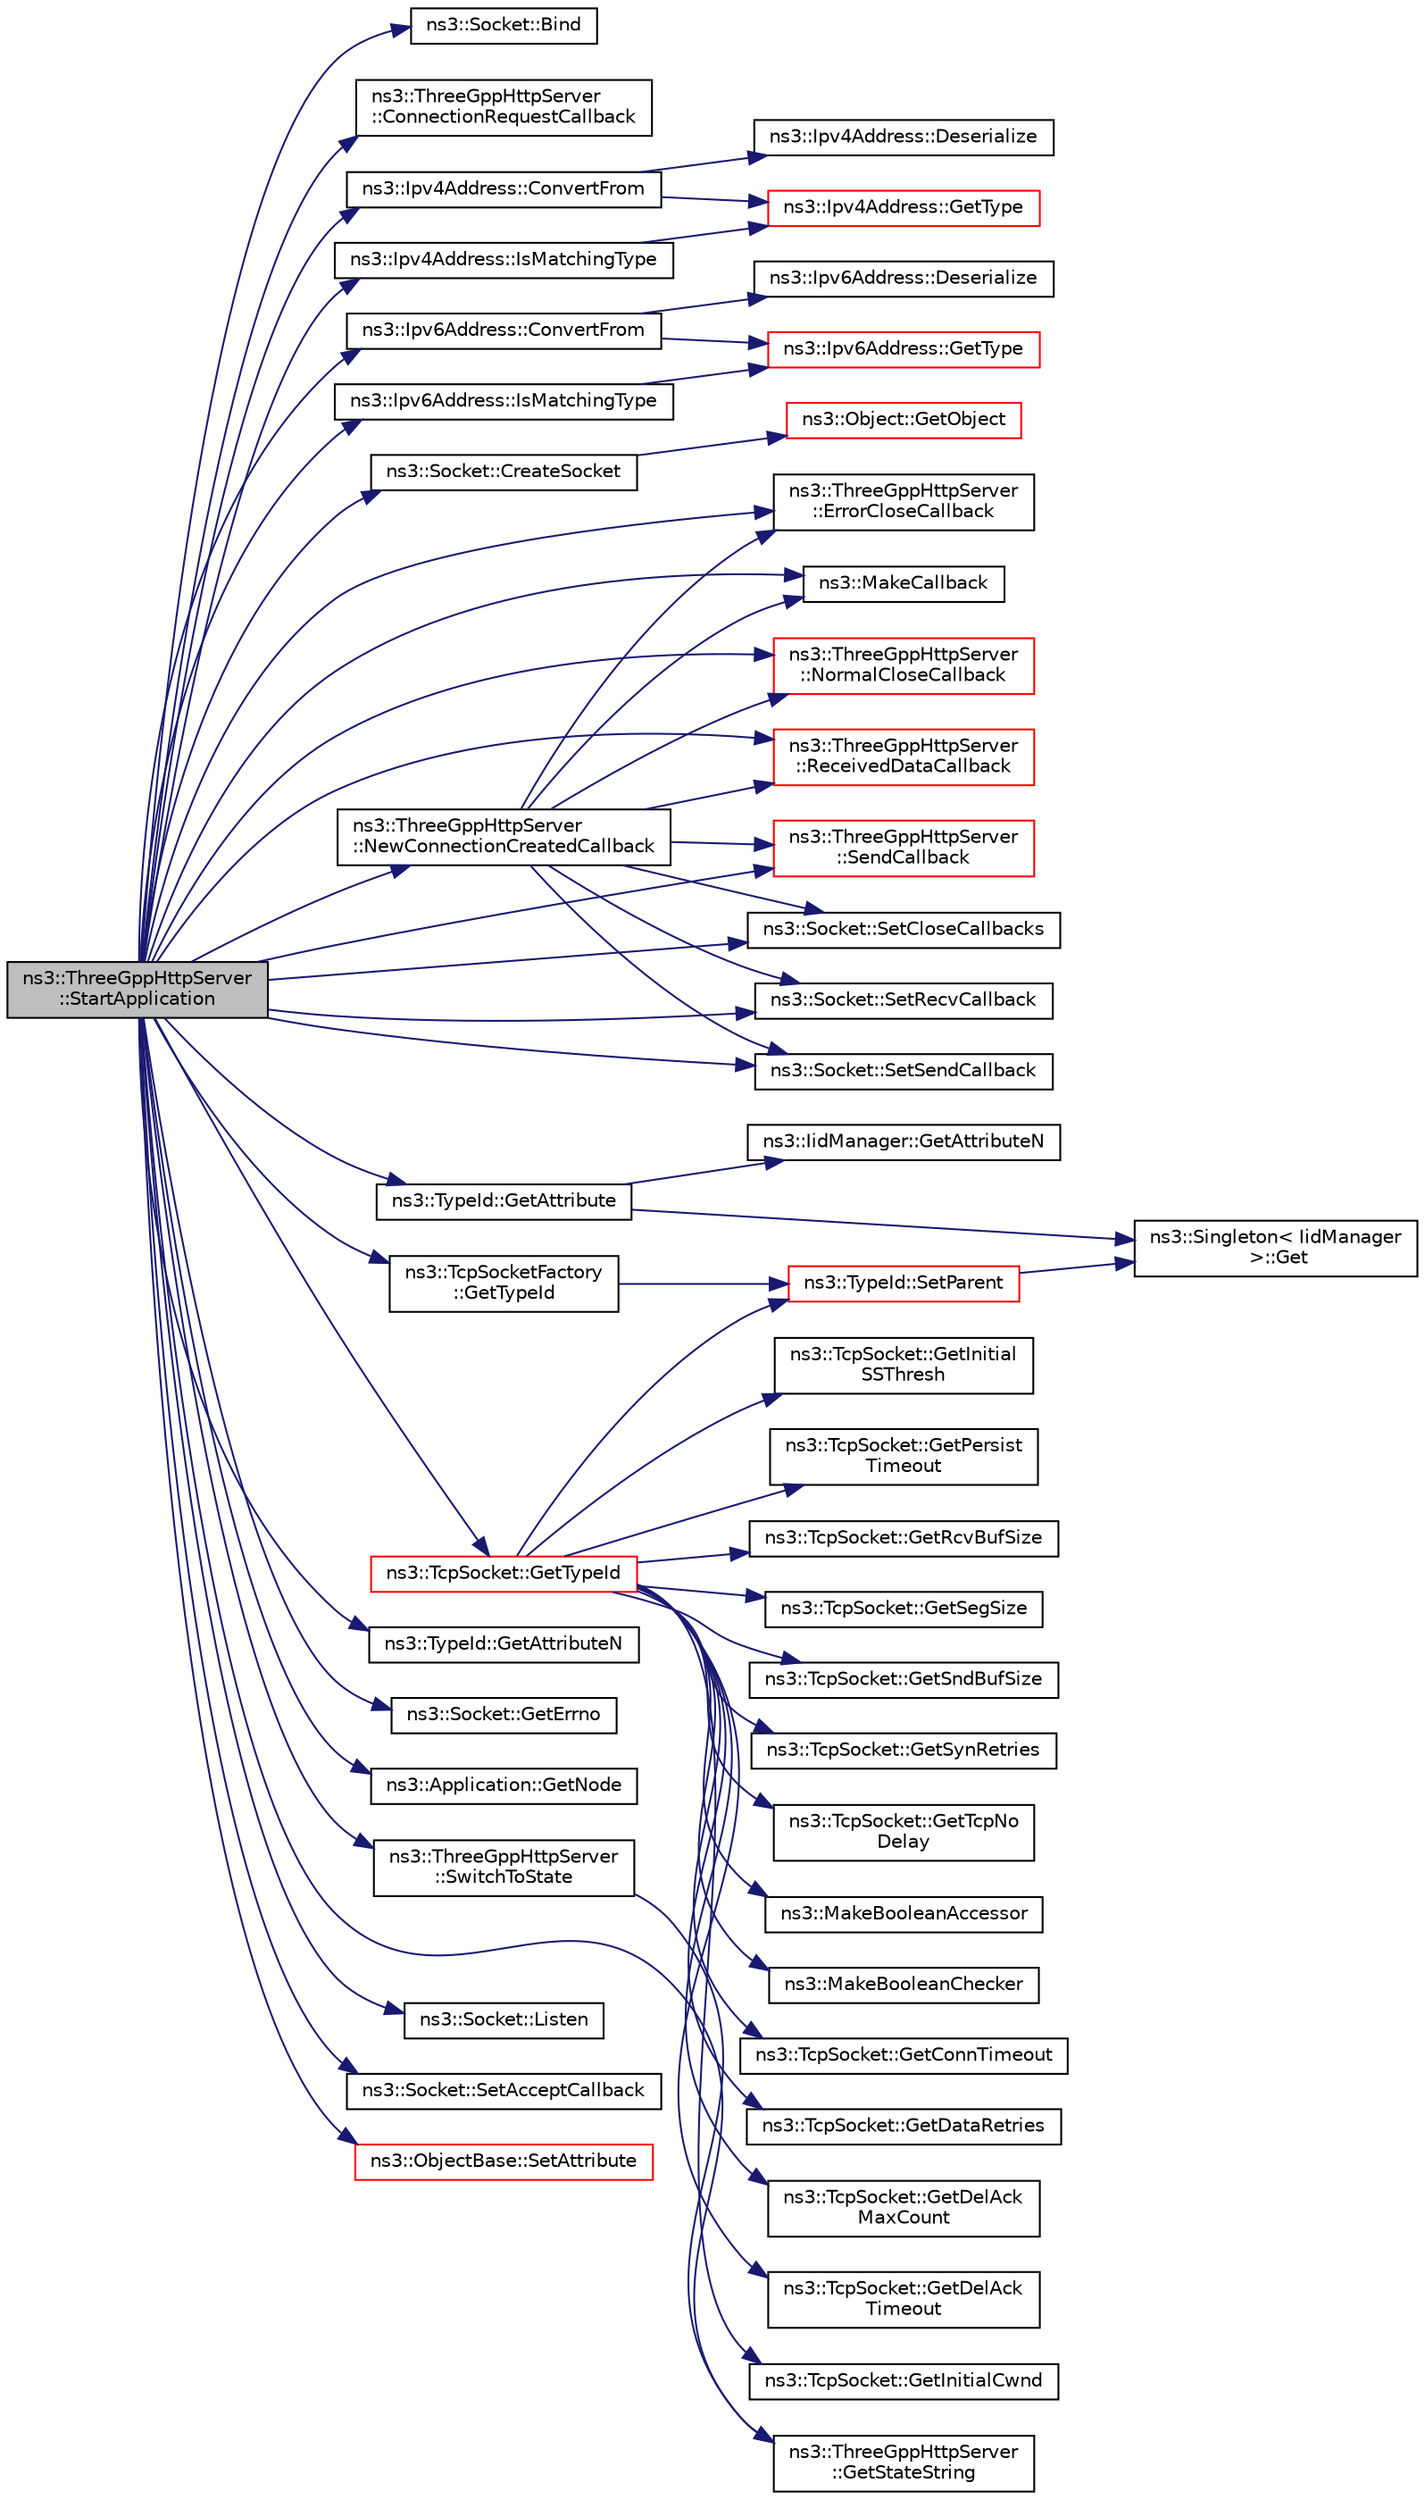 digraph "ns3::ThreeGppHttpServer::StartApplication"
{
 // LATEX_PDF_SIZE
  edge [fontname="Helvetica",fontsize="10",labelfontname="Helvetica",labelfontsize="10"];
  node [fontname="Helvetica",fontsize="10",shape=record];
  rankdir="LR";
  Node1 [label="ns3::ThreeGppHttpServer\l::StartApplication",height=0.2,width=0.4,color="black", fillcolor="grey75", style="filled", fontcolor="black",tooltip="Application specific startup code."];
  Node1 -> Node2 [color="midnightblue",fontsize="10",style="solid",fontname="Helvetica"];
  Node2 [label="ns3::Socket::Bind",height=0.2,width=0.4,color="black", fillcolor="white", style="filled",URL="$classns3_1_1_socket.html#ada93439a43de2028b5a8fc6621dad482",tooltip="Allocate a local endpoint for this socket."];
  Node1 -> Node3 [color="midnightblue",fontsize="10",style="solid",fontname="Helvetica"];
  Node3 [label="ns3::ThreeGppHttpServer\l::ConnectionRequestCallback",height=0.2,width=0.4,color="black", fillcolor="white", style="filled",URL="$classns3_1_1_three_gpp_http_server.html#a6731f25f09b74460f10b1798595943f0",tooltip="Invoked when m_initialSocket receives a connection request."];
  Node1 -> Node4 [color="midnightblue",fontsize="10",style="solid",fontname="Helvetica"];
  Node4 [label="ns3::Ipv4Address::ConvertFrom",height=0.2,width=0.4,color="black", fillcolor="white", style="filled",URL="$classns3_1_1_ipv4_address.html#a5fd4a8f0f7bb75e35dad3d401ef4cbc1",tooltip=" "];
  Node4 -> Node5 [color="midnightblue",fontsize="10",style="solid",fontname="Helvetica"];
  Node5 [label="ns3::Ipv4Address::Deserialize",height=0.2,width=0.4,color="black", fillcolor="white", style="filled",URL="$classns3_1_1_ipv4_address.html#ac6e205258d95465ce51c148e51590760",tooltip=" "];
  Node4 -> Node6 [color="midnightblue",fontsize="10",style="solid",fontname="Helvetica"];
  Node6 [label="ns3::Ipv4Address::GetType",height=0.2,width=0.4,color="red", fillcolor="white", style="filled",URL="$classns3_1_1_ipv4_address.html#a2553c778aff2c45c06f03d520cf2a102",tooltip="Get the underlying address type (automatically assigned)."];
  Node1 -> Node8 [color="midnightblue",fontsize="10",style="solid",fontname="Helvetica"];
  Node8 [label="ns3::Ipv6Address::ConvertFrom",height=0.2,width=0.4,color="black", fillcolor="white", style="filled",URL="$classns3_1_1_ipv6_address.html#ac00bc221a0b226b2090d05468aec4b79",tooltip="Convert the Address object into an Ipv6Address ones."];
  Node8 -> Node9 [color="midnightblue",fontsize="10",style="solid",fontname="Helvetica"];
  Node9 [label="ns3::Ipv6Address::Deserialize",height=0.2,width=0.4,color="black", fillcolor="white", style="filled",URL="$classns3_1_1_ipv6_address.html#a5c6a183643ab8f7371bd490ac22c4ffc",tooltip="Deserialize this address."];
  Node8 -> Node10 [color="midnightblue",fontsize="10",style="solid",fontname="Helvetica"];
  Node10 [label="ns3::Ipv6Address::GetType",height=0.2,width=0.4,color="red", fillcolor="white", style="filled",URL="$classns3_1_1_ipv6_address.html#ae6c0f721d13686cbeabe6f377d48b2f9",tooltip="Return the Type of address."];
  Node1 -> Node11 [color="midnightblue",fontsize="10",style="solid",fontname="Helvetica"];
  Node11 [label="ns3::Socket::CreateSocket",height=0.2,width=0.4,color="black", fillcolor="white", style="filled",URL="$classns3_1_1_socket.html#ad448a62bb50ad3dbac59c879a885a8d2",tooltip="This method wraps the creation of sockets that is performed on a given node by a SocketFactory specif..."];
  Node11 -> Node12 [color="midnightblue",fontsize="10",style="solid",fontname="Helvetica"];
  Node12 [label="ns3::Object::GetObject",height=0.2,width=0.4,color="red", fillcolor="white", style="filled",URL="$classns3_1_1_object.html#ad21f5401ff705cd29c37f931ea3afc18",tooltip="Get a pointer to the requested aggregated Object."];
  Node1 -> Node28 [color="midnightblue",fontsize="10",style="solid",fontname="Helvetica"];
  Node28 [label="ns3::ThreeGppHttpServer\l::ErrorCloseCallback",height=0.2,width=0.4,color="black", fillcolor="white", style="filled",URL="$classns3_1_1_three_gpp_http_server.html#a7afaf1382945c820ffda699d607f5052",tooltip="Invoked when a connection with a web client is terminated."];
  Node1 -> Node29 [color="midnightblue",fontsize="10",style="solid",fontname="Helvetica"];
  Node29 [label="ns3::TypeId::GetAttribute",height=0.2,width=0.4,color="black", fillcolor="white", style="filled",URL="$classns3_1_1_type_id.html#a796434fa73c5e54a9a86f24144d13738",tooltip="Get Attribute information by index."];
  Node29 -> Node19 [color="midnightblue",fontsize="10",style="solid",fontname="Helvetica"];
  Node19 [label="ns3::Singleton\< IidManager\l \>::Get",height=0.2,width=0.4,color="black", fillcolor="white", style="filled",URL="$classns3_1_1_singleton.html#a80a2cd3c25a27ea72add7a9f7a141ffa",tooltip="Get a pointer to the singleton instance."];
  Node29 -> Node30 [color="midnightblue",fontsize="10",style="solid",fontname="Helvetica"];
  Node30 [label="ns3::IidManager::GetAttributeN",height=0.2,width=0.4,color="black", fillcolor="white", style="filled",URL="$classns3_1_1_iid_manager.html#a5420e8cc959a9a111eb6f1519583b49b",tooltip="Get the number of attributes."];
  Node1 -> Node31 [color="midnightblue",fontsize="10",style="solid",fontname="Helvetica"];
  Node31 [label="ns3::TypeId::GetAttributeN",height=0.2,width=0.4,color="black", fillcolor="white", style="filled",URL="$classns3_1_1_type_id.html#a1245644561332f12386451406295a8d8",tooltip="Get the number of attributes."];
  Node1 -> Node32 [color="midnightblue",fontsize="10",style="solid",fontname="Helvetica"];
  Node32 [label="ns3::Socket::GetErrno",height=0.2,width=0.4,color="black", fillcolor="white", style="filled",URL="$classns3_1_1_socket.html#ae489616249d946f3c0dc831c05d0d711",tooltip="Get last error number."];
  Node1 -> Node33 [color="midnightblue",fontsize="10",style="solid",fontname="Helvetica"];
  Node33 [label="ns3::Application::GetNode",height=0.2,width=0.4,color="black", fillcolor="white", style="filled",URL="$classns3_1_1_application.html#ae87f816b1c745a1ce9d9a966c5bdb72f",tooltip=" "];
  Node1 -> Node34 [color="midnightblue",fontsize="10",style="solid",fontname="Helvetica"];
  Node34 [label="ns3::ThreeGppHttpServer\l::GetStateString",height=0.2,width=0.4,color="black", fillcolor="white", style="filled",URL="$classns3_1_1_three_gpp_http_server.html#aa3ede4cb5c59a73dd86f5ac08e9d0481",tooltip="Returns the current state of the application in string format."];
  Node1 -> Node35 [color="midnightblue",fontsize="10",style="solid",fontname="Helvetica"];
  Node35 [label="ns3::TcpSocketFactory\l::GetTypeId",height=0.2,width=0.4,color="black", fillcolor="white", style="filled",URL="$classns3_1_1_tcp_socket_factory.html#a29c295f0b282f52d7c903768f80607b0",tooltip="Get the type ID."];
  Node35 -> Node23 [color="midnightblue",fontsize="10",style="solid",fontname="Helvetica"];
  Node23 [label="ns3::TypeId::SetParent",height=0.2,width=0.4,color="red", fillcolor="white", style="filled",URL="$classns3_1_1_type_id.html#abaaca67ab7d2471067e7c275df0f7309",tooltip="Set the parent TypeId."];
  Node23 -> Node19 [color="midnightblue",fontsize="10",style="solid",fontname="Helvetica"];
  Node1 -> Node36 [color="midnightblue",fontsize="10",style="solid",fontname="Helvetica"];
  Node36 [label="ns3::TcpSocket::GetTypeId",height=0.2,width=0.4,color="red", fillcolor="white", style="filled",URL="$classns3_1_1_tcp_socket.html#a3026dbda3dca84c3ec04d6776c86247a",tooltip="Get the type ID."];
  Node36 -> Node37 [color="midnightblue",fontsize="10",style="solid",fontname="Helvetica"];
  Node37 [label="ns3::TcpSocket::GetConnTimeout",height=0.2,width=0.4,color="black", fillcolor="white", style="filled",URL="$classns3_1_1_tcp_socket.html#ac1071340de41405b7984fd4174e87bbb",tooltip="Get the connection timeout."];
  Node36 -> Node38 [color="midnightblue",fontsize="10",style="solid",fontname="Helvetica"];
  Node38 [label="ns3::TcpSocket::GetDataRetries",height=0.2,width=0.4,color="black", fillcolor="white", style="filled",URL="$classns3_1_1_tcp_socket.html#a405c339d8ed65ddfac6cd99827a1f019",tooltip="Get the number of data transmission retries before giving up."];
  Node36 -> Node39 [color="midnightblue",fontsize="10",style="solid",fontname="Helvetica"];
  Node39 [label="ns3::TcpSocket::GetDelAck\lMaxCount",height=0.2,width=0.4,color="black", fillcolor="white", style="filled",URL="$classns3_1_1_tcp_socket.html#a571678fa845c306375810bfe9b48d43e",tooltip="Get the number of packet to fire an ACK before delay timeout."];
  Node36 -> Node40 [color="midnightblue",fontsize="10",style="solid",fontname="Helvetica"];
  Node40 [label="ns3::TcpSocket::GetDelAck\lTimeout",height=0.2,width=0.4,color="black", fillcolor="white", style="filled",URL="$classns3_1_1_tcp_socket.html#ad2f42e0b4f6bfa6fde17c4e94a176ccc",tooltip="Get the time to delay an ACK."];
  Node36 -> Node41 [color="midnightblue",fontsize="10",style="solid",fontname="Helvetica"];
  Node41 [label="ns3::TcpSocket::GetInitialCwnd",height=0.2,width=0.4,color="black", fillcolor="white", style="filled",URL="$classns3_1_1_tcp_socket.html#adeb7fef4213315f2c743ab7ac22ec2d3",tooltip="Get the initial Congestion Window."];
  Node36 -> Node42 [color="midnightblue",fontsize="10",style="solid",fontname="Helvetica"];
  Node42 [label="ns3::TcpSocket::GetInitial\lSSThresh",height=0.2,width=0.4,color="black", fillcolor="white", style="filled",URL="$classns3_1_1_tcp_socket.html#a5536c0feb21d1f0e555cf1f7725e14a4",tooltip="Get the initial Slow Start Threshold."];
  Node36 -> Node43 [color="midnightblue",fontsize="10",style="solid",fontname="Helvetica"];
  Node43 [label="ns3::TcpSocket::GetPersist\lTimeout",height=0.2,width=0.4,color="black", fillcolor="white", style="filled",URL="$classns3_1_1_tcp_socket.html#a2b9492e7c80f37b4e74284f066a8a529",tooltip="Get the timeout for persistent connection."];
  Node36 -> Node44 [color="midnightblue",fontsize="10",style="solid",fontname="Helvetica"];
  Node44 [label="ns3::TcpSocket::GetRcvBufSize",height=0.2,width=0.4,color="black", fillcolor="white", style="filled",URL="$classns3_1_1_tcp_socket.html#ab71a79da5991d3c789be3d72a89429a5",tooltip="Get the receive buffer size."];
  Node36 -> Node45 [color="midnightblue",fontsize="10",style="solid",fontname="Helvetica"];
  Node45 [label="ns3::TcpSocket::GetSegSize",height=0.2,width=0.4,color="black", fillcolor="white", style="filled",URL="$classns3_1_1_tcp_socket.html#a86014de940c3824e18e96cf04b74fe55",tooltip="Get the segment size."];
  Node36 -> Node46 [color="midnightblue",fontsize="10",style="solid",fontname="Helvetica"];
  Node46 [label="ns3::TcpSocket::GetSndBufSize",height=0.2,width=0.4,color="black", fillcolor="white", style="filled",URL="$classns3_1_1_tcp_socket.html#ab214c236e683f88ea8dc38d564dd54bc",tooltip="Get the send buffer size."];
  Node36 -> Node47 [color="midnightblue",fontsize="10",style="solid",fontname="Helvetica"];
  Node47 [label="ns3::TcpSocket::GetSynRetries",height=0.2,width=0.4,color="black", fillcolor="white", style="filled",URL="$classns3_1_1_tcp_socket.html#a80d5ebdbc7400325e1a76ad0c1f93e06",tooltip="Get the number of connection retries before giving up."];
  Node36 -> Node48 [color="midnightblue",fontsize="10",style="solid",fontname="Helvetica"];
  Node48 [label="ns3::TcpSocket::GetTcpNo\lDelay",height=0.2,width=0.4,color="black", fillcolor="white", style="filled",URL="$classns3_1_1_tcp_socket.html#a155c876b87b89d2bbfc7e0e932a8604e",tooltip="Check if Nagle's algorithm is enabled or not."];
  Node36 -> Node49 [color="midnightblue",fontsize="10",style="solid",fontname="Helvetica"];
  Node49 [label="ns3::MakeBooleanAccessor",height=0.2,width=0.4,color="black", fillcolor="white", style="filled",URL="$group__attribute___boolean.html#ga96f46e6b949abfa2cb801d5d33d8bcc7",tooltip="Create an AttributeAccessor for a class data member, or a lone class get functor or set method."];
  Node36 -> Node50 [color="midnightblue",fontsize="10",style="solid",fontname="Helvetica"];
  Node50 [label="ns3::MakeBooleanChecker",height=0.2,width=0.4,color="black", fillcolor="white", style="filled",URL="$group__attribute___boolean.html#ga0be9dca06b271bca59b2c135178e1c10",tooltip=" "];
  Node36 -> Node23 [color="midnightblue",fontsize="10",style="solid",fontname="Helvetica"];
  Node1 -> Node77 [color="midnightblue",fontsize="10",style="solid",fontname="Helvetica"];
  Node77 [label="ns3::Ipv4Address::IsMatchingType",height=0.2,width=0.4,color="black", fillcolor="white", style="filled",URL="$classns3_1_1_ipv4_address.html#a7129db5e08739783b300976d28c0ced3",tooltip=" "];
  Node77 -> Node6 [color="midnightblue",fontsize="10",style="solid",fontname="Helvetica"];
  Node1 -> Node78 [color="midnightblue",fontsize="10",style="solid",fontname="Helvetica"];
  Node78 [label="ns3::Ipv6Address::IsMatchingType",height=0.2,width=0.4,color="black", fillcolor="white", style="filled",URL="$classns3_1_1_ipv6_address.html#adbe329370b5a8f7c0f48659d6439dfd1",tooltip="If the Address matches the type."];
  Node78 -> Node10 [color="midnightblue",fontsize="10",style="solid",fontname="Helvetica"];
  Node1 -> Node79 [color="midnightblue",fontsize="10",style="solid",fontname="Helvetica"];
  Node79 [label="ns3::Socket::Listen",height=0.2,width=0.4,color="black", fillcolor="white", style="filled",URL="$classns3_1_1_socket.html#a6b3529a32632cf1a56debf5f79e56c54",tooltip="Listen for incoming connections."];
  Node1 -> Node80 [color="midnightblue",fontsize="10",style="solid",fontname="Helvetica"];
  Node80 [label="ns3::MakeCallback",height=0.2,width=0.4,color="black", fillcolor="white", style="filled",URL="$namespacens3.html#af1dde3c04374147fca0cfe3b0766d664",tooltip="Build Callbacks for class method members which take varying numbers of arguments and potentially retu..."];
  Node1 -> Node81 [color="midnightblue",fontsize="10",style="solid",fontname="Helvetica"];
  Node81 [label="ns3::ThreeGppHttpServer\l::NewConnectionCreatedCallback",height=0.2,width=0.4,color="black", fillcolor="white", style="filled",URL="$classns3_1_1_three_gpp_http_server.html#ada1cc6cd2df2e880efcc526f4441927a",tooltip="Invoked when a new connection has been established."];
  Node81 -> Node28 [color="midnightblue",fontsize="10",style="solid",fontname="Helvetica"];
  Node81 -> Node80 [color="midnightblue",fontsize="10",style="solid",fontname="Helvetica"];
  Node81 -> Node82 [color="midnightblue",fontsize="10",style="solid",fontname="Helvetica"];
  Node82 [label="ns3::ThreeGppHttpServer\l::NormalCloseCallback",height=0.2,width=0.4,color="red", fillcolor="white", style="filled",URL="$classns3_1_1_three_gpp_http_server.html#ad21f4a2055f80dc30431aa15d606e6c9",tooltip="Invoked when a connection with a web client is terminated."];
  Node81 -> Node84 [color="midnightblue",fontsize="10",style="solid",fontname="Helvetica"];
  Node84 [label="ns3::ThreeGppHttpServer\l::ReceivedDataCallback",height=0.2,width=0.4,color="red", fillcolor="white", style="filled",URL="$classns3_1_1_three_gpp_http_server.html#a482298aa6b8959c769244ff7a795b9af",tooltip="Invoked when m_initialSocket receives some packet data."];
  Node81 -> Node206 [color="midnightblue",fontsize="10",style="solid",fontname="Helvetica"];
  Node206 [label="ns3::ThreeGppHttpServer\l::SendCallback",height=0.2,width=0.4,color="red", fillcolor="white", style="filled",URL="$classns3_1_1_three_gpp_http_server.html#a80a6edda2c6eca47ff1004ea40c3f63d",tooltip="Invoked when more buffer space for transmission is added to a socket."];
  Node81 -> Node207 [color="midnightblue",fontsize="10",style="solid",fontname="Helvetica"];
  Node207 [label="ns3::Socket::SetCloseCallbacks",height=0.2,width=0.4,color="black", fillcolor="white", style="filled",URL="$classns3_1_1_socket.html#acac93d69d477332371fe83397ed8beeb",tooltip="Detect socket recv() events such as graceful shutdown or error."];
  Node81 -> Node208 [color="midnightblue",fontsize="10",style="solid",fontname="Helvetica"];
  Node208 [label="ns3::Socket::SetRecvCallback",height=0.2,width=0.4,color="black", fillcolor="white", style="filled",URL="$classns3_1_1_socket.html#a243f7835ef1a85f9270fd3577e3a40da",tooltip="Notify application when new data is available to be read."];
  Node81 -> Node209 [color="midnightblue",fontsize="10",style="solid",fontname="Helvetica"];
  Node209 [label="ns3::Socket::SetSendCallback",height=0.2,width=0.4,color="black", fillcolor="white", style="filled",URL="$classns3_1_1_socket.html#a85ff5c8cc7d242823f301b49264c68a4",tooltip="Notify application when space in transmit buffer is added."];
  Node1 -> Node82 [color="midnightblue",fontsize="10",style="solid",fontname="Helvetica"];
  Node1 -> Node84 [color="midnightblue",fontsize="10",style="solid",fontname="Helvetica"];
  Node1 -> Node206 [color="midnightblue",fontsize="10",style="solid",fontname="Helvetica"];
  Node1 -> Node210 [color="midnightblue",fontsize="10",style="solid",fontname="Helvetica"];
  Node210 [label="ns3::Socket::SetAcceptCallback",height=0.2,width=0.4,color="black", fillcolor="white", style="filled",URL="$classns3_1_1_socket.html#a408532e435c63166e6ccc337c0cea871",tooltip="Accept connection requests from remote hosts."];
  Node1 -> Node211 [color="midnightblue",fontsize="10",style="solid",fontname="Helvetica"];
  Node211 [label="ns3::ObjectBase::SetAttribute",height=0.2,width=0.4,color="red", fillcolor="white", style="filled",URL="$classns3_1_1_object_base.html#ac60245d3ea4123bbc9b1d391f1f6592f",tooltip="Set a single attribute, raising fatal errors if unsuccessful."];
  Node1 -> Node207 [color="midnightblue",fontsize="10",style="solid",fontname="Helvetica"];
  Node1 -> Node208 [color="midnightblue",fontsize="10",style="solid",fontname="Helvetica"];
  Node1 -> Node209 [color="midnightblue",fontsize="10",style="solid",fontname="Helvetica"];
  Node1 -> Node212 [color="midnightblue",fontsize="10",style="solid",fontname="Helvetica"];
  Node212 [label="ns3::ThreeGppHttpServer\l::SwitchToState",height=0.2,width=0.4,color="black", fillcolor="white", style="filled",URL="$classns3_1_1_three_gpp_http_server.html#af4c5fb422b1b9438c28a4c99f126541f",tooltip="Change the state of the server."];
  Node212 -> Node34 [color="midnightblue",fontsize="10",style="solid",fontname="Helvetica"];
}
